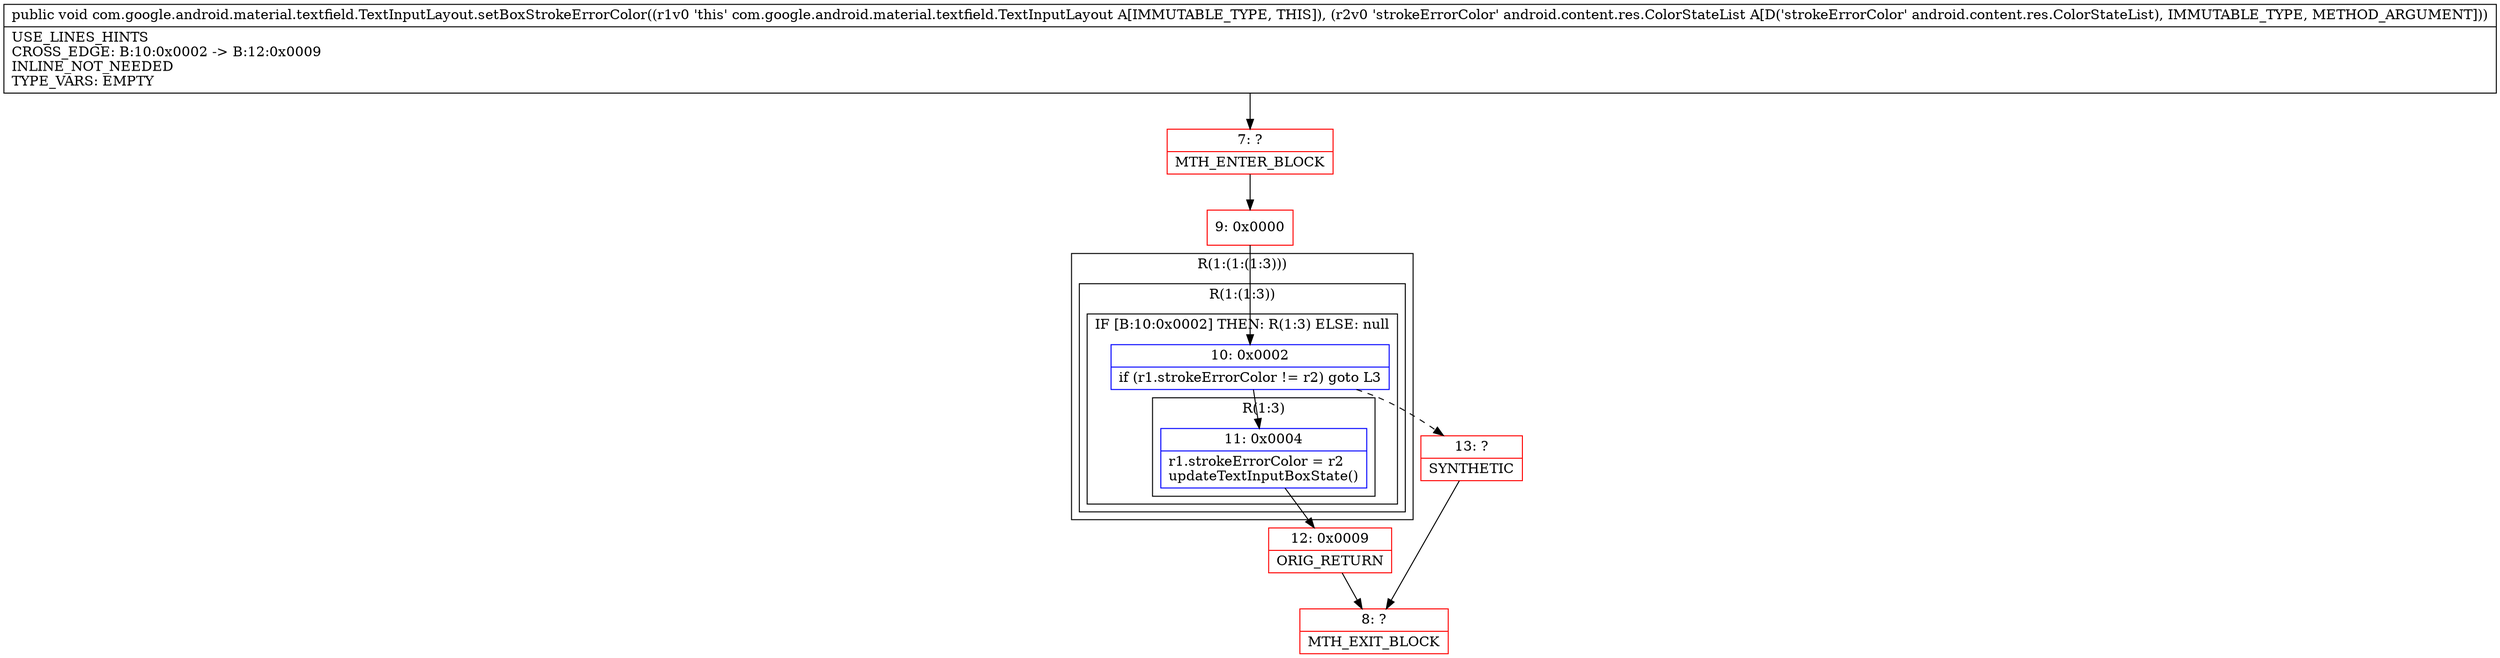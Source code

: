 digraph "CFG forcom.google.android.material.textfield.TextInputLayout.setBoxStrokeErrorColor(Landroid\/content\/res\/ColorStateList;)V" {
subgraph cluster_Region_1508722790 {
label = "R(1:(1:(1:3)))";
node [shape=record,color=blue];
subgraph cluster_Region_735429014 {
label = "R(1:(1:3))";
node [shape=record,color=blue];
subgraph cluster_IfRegion_689088749 {
label = "IF [B:10:0x0002] THEN: R(1:3) ELSE: null";
node [shape=record,color=blue];
Node_10 [shape=record,label="{10\:\ 0x0002|if (r1.strokeErrorColor != r2) goto L3\l}"];
subgraph cluster_Region_1946957715 {
label = "R(1:3)";
node [shape=record,color=blue];
Node_11 [shape=record,label="{11\:\ 0x0004|r1.strokeErrorColor = r2\lupdateTextInputBoxState()\l}"];
}
}
}
}
Node_7 [shape=record,color=red,label="{7\:\ ?|MTH_ENTER_BLOCK\l}"];
Node_9 [shape=record,color=red,label="{9\:\ 0x0000}"];
Node_12 [shape=record,color=red,label="{12\:\ 0x0009|ORIG_RETURN\l}"];
Node_8 [shape=record,color=red,label="{8\:\ ?|MTH_EXIT_BLOCK\l}"];
Node_13 [shape=record,color=red,label="{13\:\ ?|SYNTHETIC\l}"];
MethodNode[shape=record,label="{public void com.google.android.material.textfield.TextInputLayout.setBoxStrokeErrorColor((r1v0 'this' com.google.android.material.textfield.TextInputLayout A[IMMUTABLE_TYPE, THIS]), (r2v0 'strokeErrorColor' android.content.res.ColorStateList A[D('strokeErrorColor' android.content.res.ColorStateList), IMMUTABLE_TYPE, METHOD_ARGUMENT]))  | USE_LINES_HINTS\lCROSS_EDGE: B:10:0x0002 \-\> B:12:0x0009\lINLINE_NOT_NEEDED\lTYPE_VARS: EMPTY\l}"];
MethodNode -> Node_7;Node_10 -> Node_11;
Node_10 -> Node_13[style=dashed];
Node_11 -> Node_12;
Node_7 -> Node_9;
Node_9 -> Node_10;
Node_12 -> Node_8;
Node_13 -> Node_8;
}

